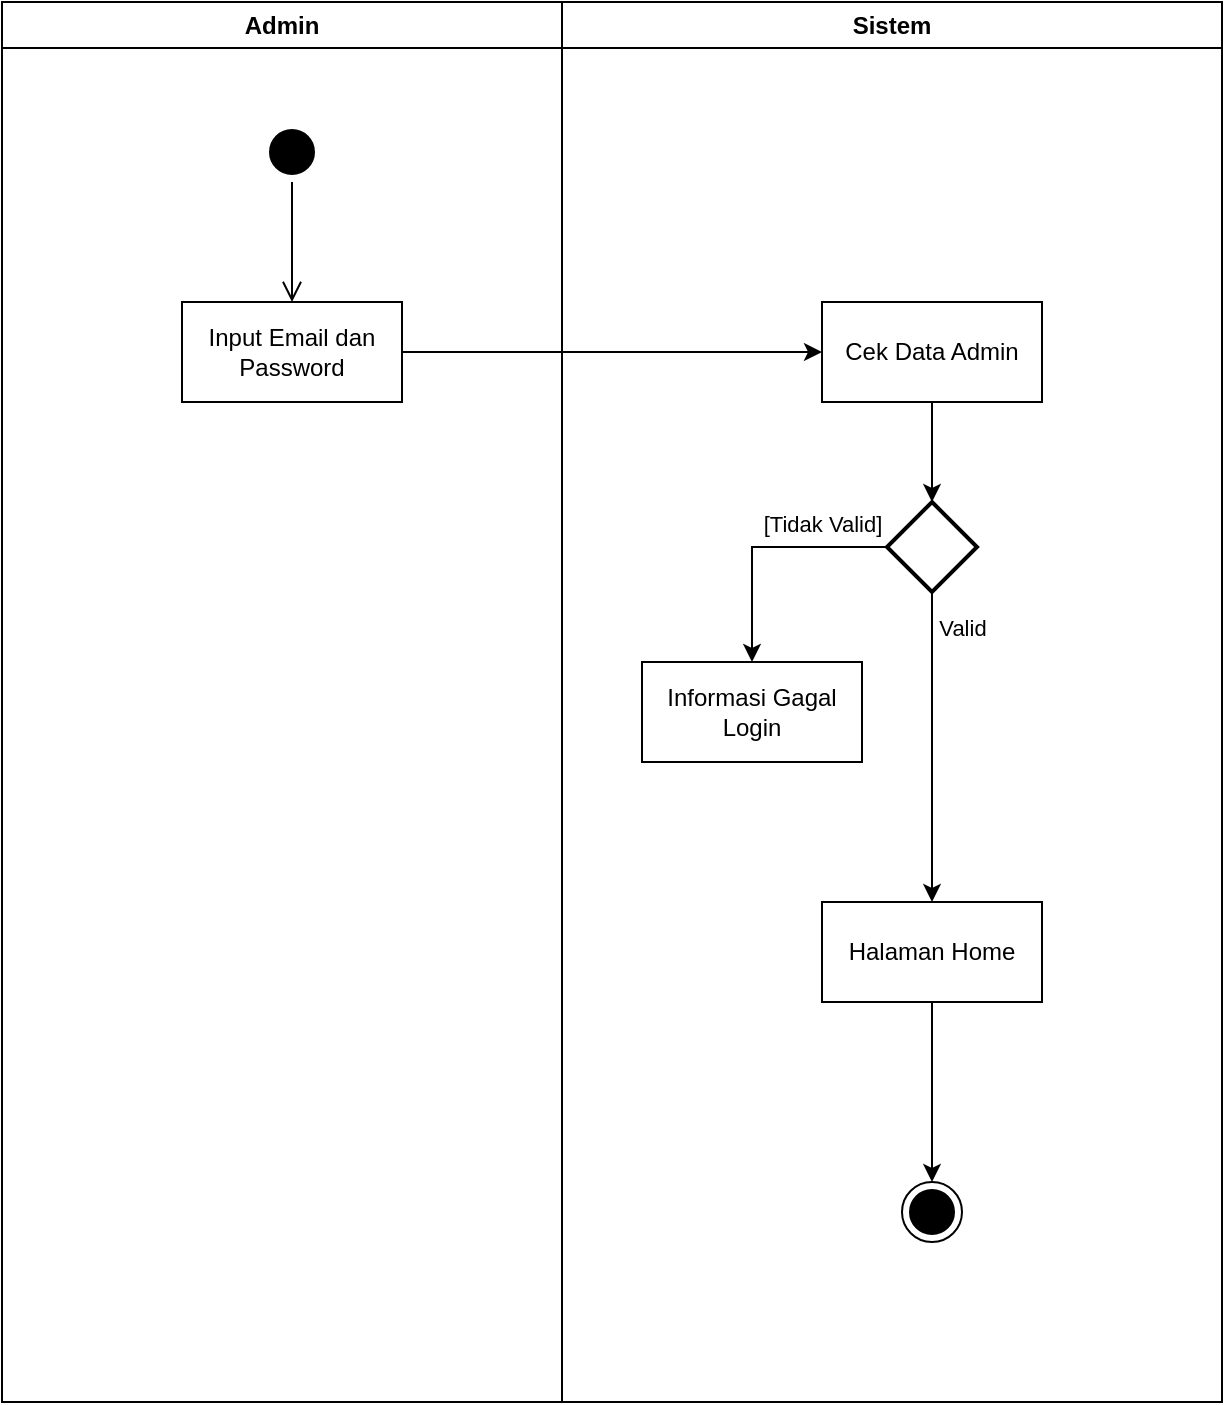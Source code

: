 <mxfile version="21.6.2" type="github">
  <diagram name="Page-1" id="6IB2YvkC9LSRLN1tW4_e">
    <mxGraphModel dx="2647" dy="1720" grid="1" gridSize="10" guides="1" tooltips="1" connect="1" arrows="1" fold="1" page="1" pageScale="1" pageWidth="827" pageHeight="1169" math="0" shadow="0">
      <root>
        <mxCell id="0" />
        <mxCell id="1" parent="0" />
        <mxCell id="mKlmTBmX9hLesUf-V7IB-1" value="Admin" style="swimlane;whiteSpace=wrap;html=1;" vertex="1" parent="1">
          <mxGeometry x="160" y="110" width="280" height="700" as="geometry" />
        </mxCell>
        <mxCell id="mKlmTBmX9hLesUf-V7IB-3" value="" style="ellipse;html=1;shape=startState;fillColor=#000000;strokeColor=#030000;" vertex="1" parent="mKlmTBmX9hLesUf-V7IB-1">
          <mxGeometry x="130" y="60" width="30" height="30" as="geometry" />
        </mxCell>
        <mxCell id="mKlmTBmX9hLesUf-V7IB-4" value="" style="edgeStyle=orthogonalEdgeStyle;html=1;verticalAlign=bottom;endArrow=open;endSize=8;strokeColor=#030000;rounded=0;" edge="1" source="mKlmTBmX9hLesUf-V7IB-3" parent="mKlmTBmX9hLesUf-V7IB-1">
          <mxGeometry relative="1" as="geometry">
            <mxPoint x="145" y="150" as="targetPoint" />
          </mxGeometry>
        </mxCell>
        <mxCell id="mKlmTBmX9hLesUf-V7IB-5" value="Input Email dan Password" style="html=1;whiteSpace=wrap;" vertex="1" parent="mKlmTBmX9hLesUf-V7IB-1">
          <mxGeometry x="90" y="150" width="110" height="50" as="geometry" />
        </mxCell>
        <mxCell id="mKlmTBmX9hLesUf-V7IB-2" value="Sistem" style="swimlane;whiteSpace=wrap;html=1;" vertex="1" parent="1">
          <mxGeometry x="440" y="110" width="330" height="700" as="geometry" />
        </mxCell>
        <mxCell id="mKlmTBmX9hLesUf-V7IB-12" style="edgeStyle=orthogonalEdgeStyle;rounded=0;orthogonalLoop=1;jettySize=auto;html=1;" edge="1" parent="mKlmTBmX9hLesUf-V7IB-2" source="mKlmTBmX9hLesUf-V7IB-6" target="mKlmTBmX9hLesUf-V7IB-8">
          <mxGeometry relative="1" as="geometry" />
        </mxCell>
        <mxCell id="mKlmTBmX9hLesUf-V7IB-6" value="Cek Data Admin" style="html=1;whiteSpace=wrap;" vertex="1" parent="mKlmTBmX9hLesUf-V7IB-2">
          <mxGeometry x="130" y="150" width="110" height="50" as="geometry" />
        </mxCell>
        <mxCell id="mKlmTBmX9hLesUf-V7IB-14" value="" style="edgeStyle=orthogonalEdgeStyle;rounded=0;orthogonalLoop=1;jettySize=auto;html=1;" edge="1" parent="mKlmTBmX9hLesUf-V7IB-2" source="mKlmTBmX9hLesUf-V7IB-8" target="mKlmTBmX9hLesUf-V7IB-13">
          <mxGeometry relative="1" as="geometry" />
        </mxCell>
        <mxCell id="mKlmTBmX9hLesUf-V7IB-18" value="Valid" style="edgeLabel;html=1;align=center;verticalAlign=middle;resizable=0;points=[];" vertex="1" connectable="0" parent="mKlmTBmX9hLesUf-V7IB-14">
          <mxGeometry x="-0.773" y="3" relative="1" as="geometry">
            <mxPoint x="12" as="offset" />
          </mxGeometry>
        </mxCell>
        <mxCell id="mKlmTBmX9hLesUf-V7IB-16" style="edgeStyle=orthogonalEdgeStyle;rounded=0;orthogonalLoop=1;jettySize=auto;html=1;exitX=0;exitY=0.5;exitDx=0;exitDy=0;exitPerimeter=0;" edge="1" parent="mKlmTBmX9hLesUf-V7IB-2" source="mKlmTBmX9hLesUf-V7IB-8" target="mKlmTBmX9hLesUf-V7IB-15">
          <mxGeometry relative="1" as="geometry" />
        </mxCell>
        <mxCell id="mKlmTBmX9hLesUf-V7IB-17" value="[Tidak Valid]" style="edgeLabel;html=1;align=center;verticalAlign=middle;resizable=0;points=[];" vertex="1" connectable="0" parent="mKlmTBmX9hLesUf-V7IB-16">
          <mxGeometry x="-0.512" relative="1" as="geometry">
            <mxPoint x="-2" y="-12" as="offset" />
          </mxGeometry>
        </mxCell>
        <mxCell id="mKlmTBmX9hLesUf-V7IB-8" value="" style="strokeWidth=2;html=1;shape=mxgraph.flowchart.decision;whiteSpace=wrap;" vertex="1" parent="mKlmTBmX9hLesUf-V7IB-2">
          <mxGeometry x="162.5" y="250" width="45" height="45" as="geometry" />
        </mxCell>
        <mxCell id="mKlmTBmX9hLesUf-V7IB-20" value="" style="edgeStyle=orthogonalEdgeStyle;rounded=0;orthogonalLoop=1;jettySize=auto;html=1;" edge="1" parent="mKlmTBmX9hLesUf-V7IB-2" source="mKlmTBmX9hLesUf-V7IB-13" target="mKlmTBmX9hLesUf-V7IB-19">
          <mxGeometry relative="1" as="geometry" />
        </mxCell>
        <mxCell id="mKlmTBmX9hLesUf-V7IB-13" value="Halaman Home" style="html=1;whiteSpace=wrap;" vertex="1" parent="mKlmTBmX9hLesUf-V7IB-2">
          <mxGeometry x="130" y="450" width="110" height="50" as="geometry" />
        </mxCell>
        <mxCell id="mKlmTBmX9hLesUf-V7IB-15" value="Informasi Gagal Login" style="html=1;whiteSpace=wrap;" vertex="1" parent="mKlmTBmX9hLesUf-V7IB-2">
          <mxGeometry x="40" y="330" width="110" height="50" as="geometry" />
        </mxCell>
        <mxCell id="mKlmTBmX9hLesUf-V7IB-19" value="" style="ellipse;html=1;shape=endState;fillColor=#000000;strokeColor=#000000;" vertex="1" parent="mKlmTBmX9hLesUf-V7IB-2">
          <mxGeometry x="170" y="590" width="30" height="30" as="geometry" />
        </mxCell>
        <mxCell id="mKlmTBmX9hLesUf-V7IB-7" style="edgeStyle=orthogonalEdgeStyle;rounded=0;orthogonalLoop=1;jettySize=auto;html=1;entryX=0;entryY=0.5;entryDx=0;entryDy=0;" edge="1" parent="1" source="mKlmTBmX9hLesUf-V7IB-5" target="mKlmTBmX9hLesUf-V7IB-6">
          <mxGeometry relative="1" as="geometry" />
        </mxCell>
      </root>
    </mxGraphModel>
  </diagram>
</mxfile>
